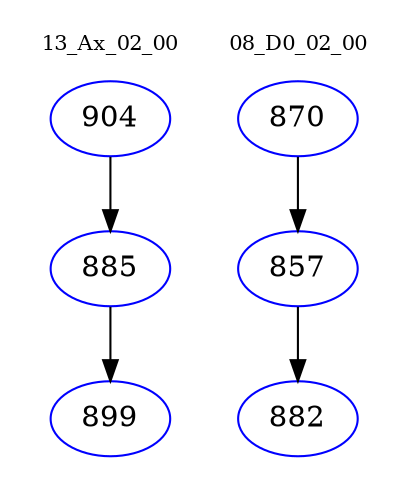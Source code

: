 digraph{
subgraph cluster_0 {
color = white
label = "13_Ax_02_00";
fontsize=10;
T0_904 [label="904", color="blue"]
T0_904 -> T0_885 [color="black"]
T0_885 [label="885", color="blue"]
T0_885 -> T0_899 [color="black"]
T0_899 [label="899", color="blue"]
}
subgraph cluster_1 {
color = white
label = "08_D0_02_00";
fontsize=10;
T1_870 [label="870", color="blue"]
T1_870 -> T1_857 [color="black"]
T1_857 [label="857", color="blue"]
T1_857 -> T1_882 [color="black"]
T1_882 [label="882", color="blue"]
}
}
